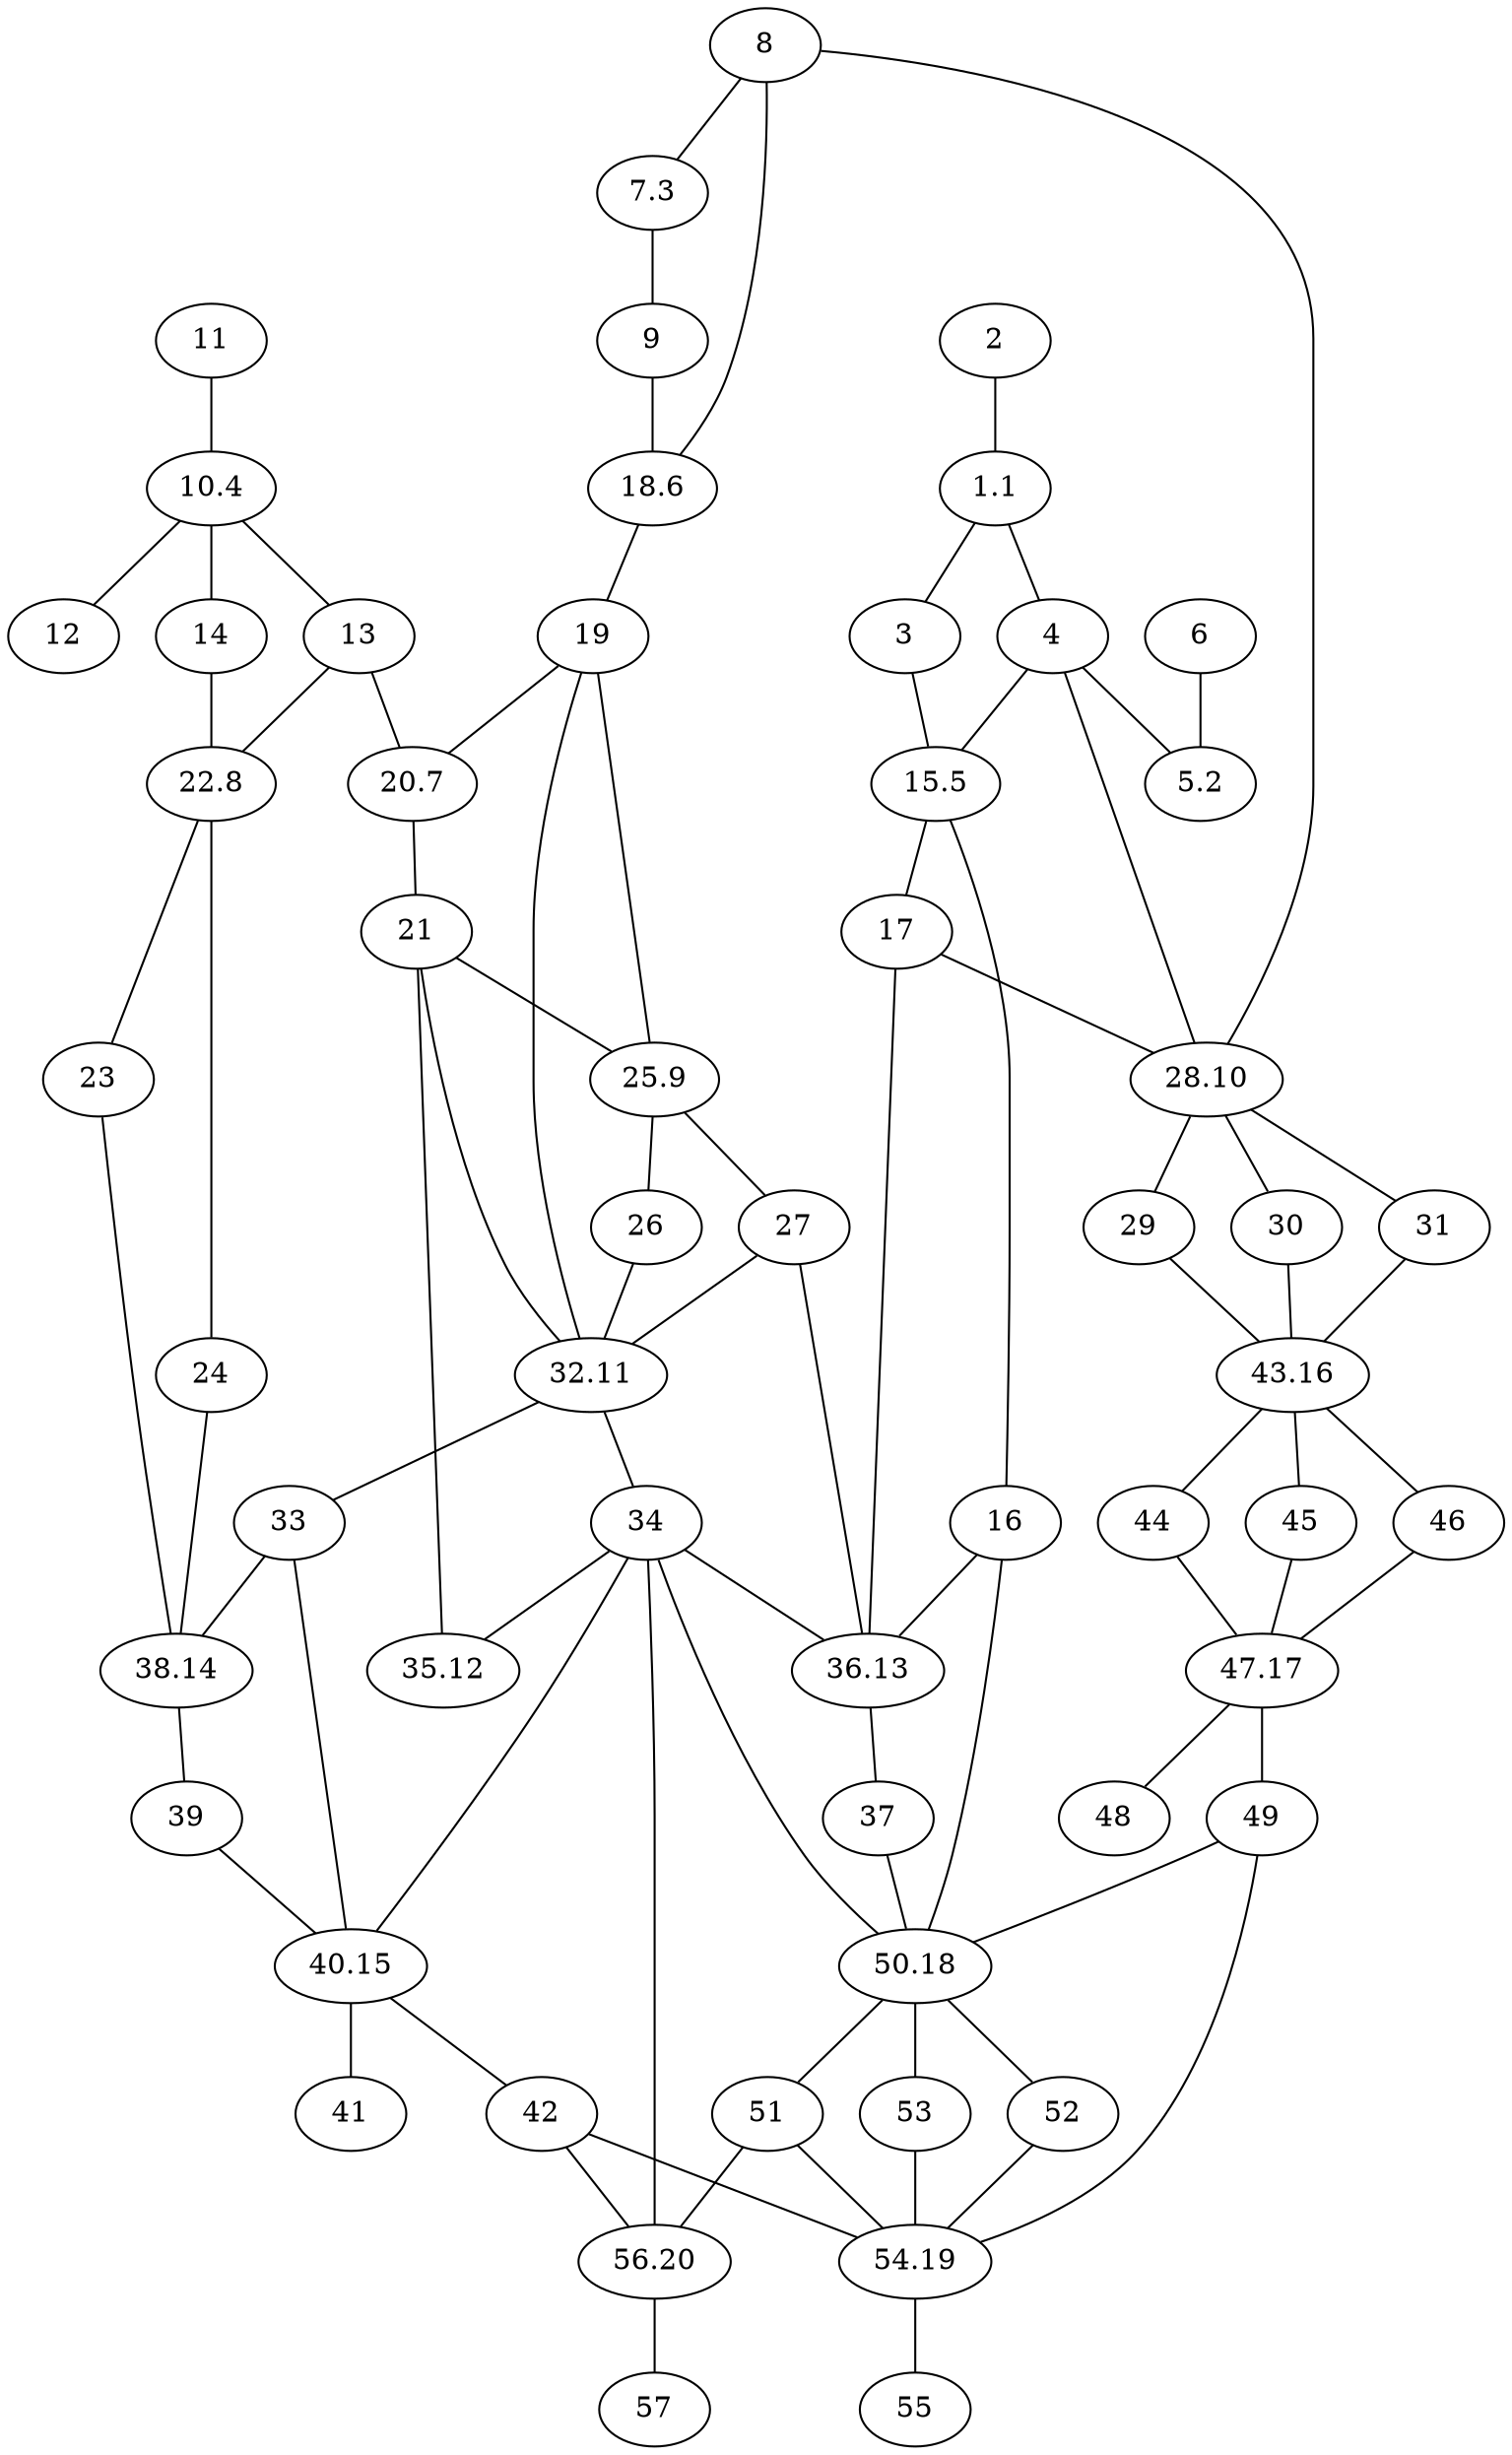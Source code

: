 strict graph  {
2;
"1.1";
3;
4;
6;
"5.2";
8;
"7.3";
9;
11;
"10.4";
12;
13;
14;
"15.5";
16;
17;
"18.6";
19;
"20.7";
21;
"22.8";
23;
24;
"25.9";
26;
27;
"28.10";
29;
30;
31;
"32.11";
33;
34;
"35.12";
"36.13";
37;
"38.14";
39;
"40.15";
41;
42;
"43.16";
44;
45;
46;
"47.17";
48;
49;
"50.18";
51;
52;
53;
"54.19";
55;
"56.20";
57;
2 -- "1.1";
"1.1" -- 3;
"1.1" -- 4;
3 -- "15.5";
4 -- "5.2";
4 -- "15.5";
4 -- "28.10";
6 -- "5.2";
8 -- "7.3";
8 -- "18.6";
8 -- "28.10";
"7.3" -- 9;
9 -- "18.6";
11 -- "10.4";
"10.4" -- 12;
"10.4" -- 13;
"10.4" -- 14;
13 -- "20.7";
13 -- "22.8";
14 -- "22.8";
"15.5" -- 16;
"15.5" -- 17;
16 -- "36.13";
16 -- "50.18";
17 -- "28.10";
17 -- "36.13";
"18.6" -- 19;
19 -- "20.7";
19 -- "25.9";
19 -- "32.11";
"20.7" -- 21;
21 -- "25.9";
21 -- "32.11";
21 -- "35.12";
"22.8" -- 23;
"22.8" -- 24;
23 -- "38.14";
24 -- "38.14";
"25.9" -- 26;
"25.9" -- 27;
26 -- "32.11";
27 -- "32.11";
27 -- "36.13";
"28.10" -- 29;
"28.10" -- 30;
"28.10" -- 31;
29 -- "43.16";
30 -- "43.16";
31 -- "43.16";
"32.11" -- 33;
"32.11" -- 34;
33 -- "38.14";
33 -- "40.15";
34 -- "35.12";
34 -- "36.13";
34 -- "40.15";
34 -- "50.18";
34 -- "56.20";
"36.13" -- 37;
37 -- "50.18";
"38.14" -- 39;
39 -- "40.15";
"40.15" -- 41;
"40.15" -- 42;
42 -- "54.19";
42 -- "56.20";
"43.16" -- 44;
"43.16" -- 45;
"43.16" -- 46;
44 -- "47.17";
45 -- "47.17";
46 -- "47.17";
"47.17" -- 48;
"47.17" -- 49;
49 -- "50.18";
49 -- "54.19";
"50.18" -- 51;
"50.18" -- 52;
"50.18" -- 53;
51 -- "54.19";
51 -- "56.20";
52 -- "54.19";
53 -- "54.19";
"54.19" -- 55;
"56.20" -- 57;
}
